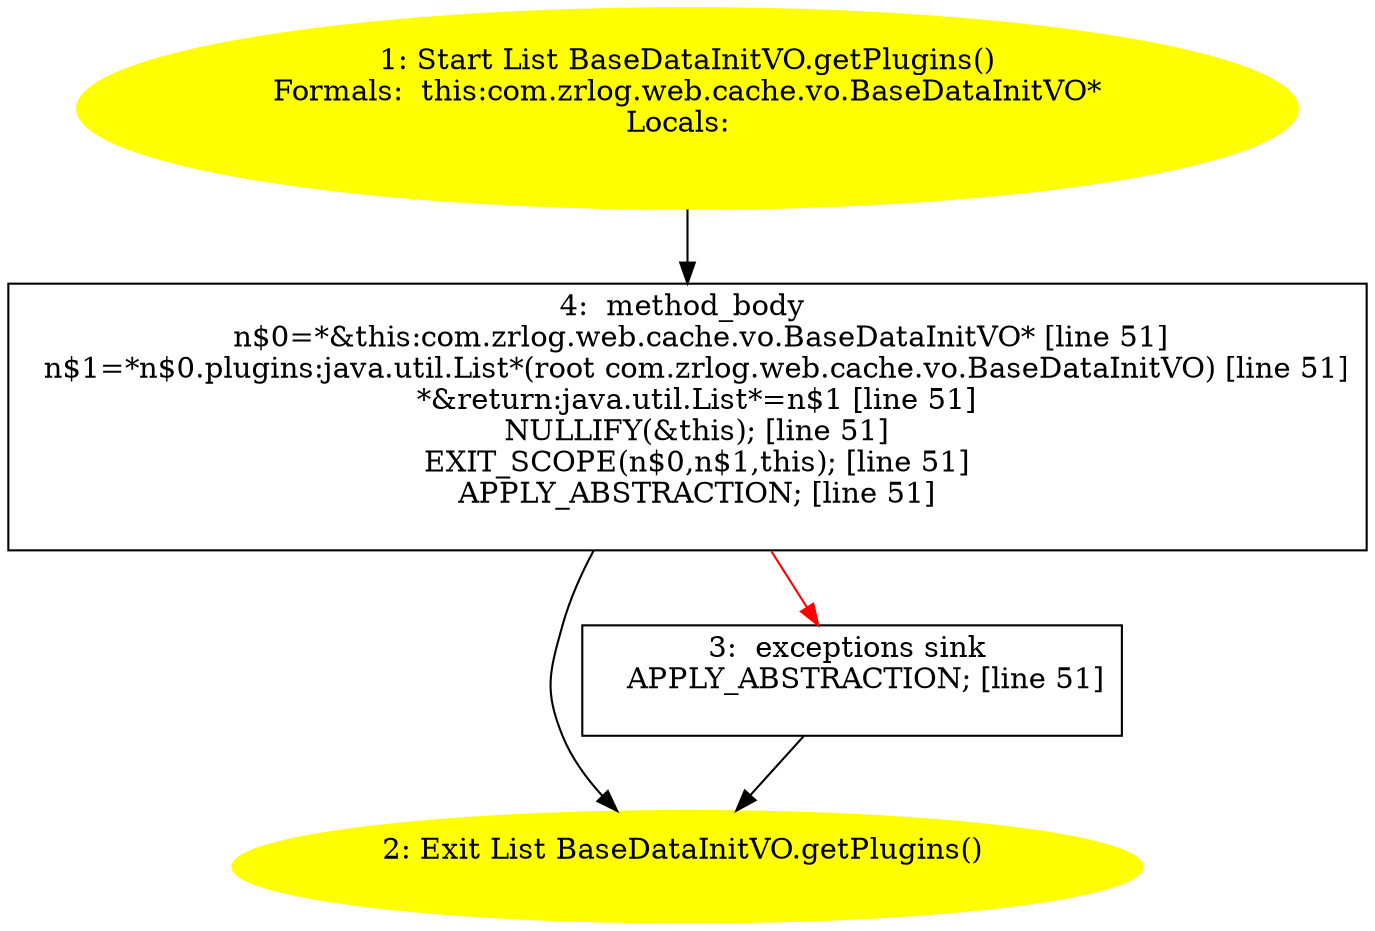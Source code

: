 /* @generated */
digraph cfg {
"com.zrlog.web.cache.vo.BaseDataInitVO.getPlugins():java.util.List.a8e679b7c309ea5fc53f1837eb3bbcec_1" [label="1: Start List BaseDataInitVO.getPlugins()\nFormals:  this:com.zrlog.web.cache.vo.BaseDataInitVO*\nLocals:  \n  " color=yellow style=filled]
	

	 "com.zrlog.web.cache.vo.BaseDataInitVO.getPlugins():java.util.List.a8e679b7c309ea5fc53f1837eb3bbcec_1" -> "com.zrlog.web.cache.vo.BaseDataInitVO.getPlugins():java.util.List.a8e679b7c309ea5fc53f1837eb3bbcec_4" ;
"com.zrlog.web.cache.vo.BaseDataInitVO.getPlugins():java.util.List.a8e679b7c309ea5fc53f1837eb3bbcec_2" [label="2: Exit List BaseDataInitVO.getPlugins() \n  " color=yellow style=filled]
	

"com.zrlog.web.cache.vo.BaseDataInitVO.getPlugins():java.util.List.a8e679b7c309ea5fc53f1837eb3bbcec_3" [label="3:  exceptions sink \n   APPLY_ABSTRACTION; [line 51]\n " shape="box"]
	

	 "com.zrlog.web.cache.vo.BaseDataInitVO.getPlugins():java.util.List.a8e679b7c309ea5fc53f1837eb3bbcec_3" -> "com.zrlog.web.cache.vo.BaseDataInitVO.getPlugins():java.util.List.a8e679b7c309ea5fc53f1837eb3bbcec_2" ;
"com.zrlog.web.cache.vo.BaseDataInitVO.getPlugins():java.util.List.a8e679b7c309ea5fc53f1837eb3bbcec_4" [label="4:  method_body \n   n$0=*&this:com.zrlog.web.cache.vo.BaseDataInitVO* [line 51]\n  n$1=*n$0.plugins:java.util.List*(root com.zrlog.web.cache.vo.BaseDataInitVO) [line 51]\n  *&return:java.util.List*=n$1 [line 51]\n  NULLIFY(&this); [line 51]\n  EXIT_SCOPE(n$0,n$1,this); [line 51]\n  APPLY_ABSTRACTION; [line 51]\n " shape="box"]
	

	 "com.zrlog.web.cache.vo.BaseDataInitVO.getPlugins():java.util.List.a8e679b7c309ea5fc53f1837eb3bbcec_4" -> "com.zrlog.web.cache.vo.BaseDataInitVO.getPlugins():java.util.List.a8e679b7c309ea5fc53f1837eb3bbcec_2" ;
	 "com.zrlog.web.cache.vo.BaseDataInitVO.getPlugins():java.util.List.a8e679b7c309ea5fc53f1837eb3bbcec_4" -> "com.zrlog.web.cache.vo.BaseDataInitVO.getPlugins():java.util.List.a8e679b7c309ea5fc53f1837eb3bbcec_3" [color="red" ];
}
